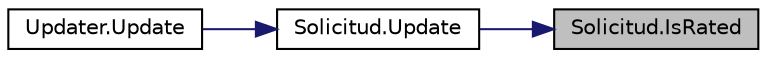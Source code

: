 digraph "Solicitud.IsRated"
{
 // INTERACTIVE_SVG=YES
 // LATEX_PDF_SIZE
  edge [fontname="Helvetica",fontsize="10",labelfontname="Helvetica",labelfontsize="10"];
  node [fontname="Helvetica",fontsize="10",shape=record];
  rankdir="RL";
  Node1 [label="Solicitud.IsRated",height=0.2,width=0.4,color="black", fillcolor="grey75", style="filled", fontcolor="black",tooltip="Método para conocer si una oferta fue calificada"];
  Node1 -> Node2 [dir="back",color="midnightblue",fontsize="10",style="solid",fontname="Helvetica"];
  Node2 [label="Solicitud.Update",height=0.2,width=0.4,color="black", fillcolor="white", style="filled",URL="$classSolicitud.html#a1c7e7e17d1549d2b6618a14a6b4e2c5d",tooltip="Método para actualizar una calificación en caso que se haga dentro del plazo. Si excede la fecha lími..."];
  Node2 -> Node3 [dir="back",color="midnightblue",fontsize="10",style="solid",fontname="Helvetica"];
  Node3 [label="Updater.Update",height=0.2,width=0.4,color="black", fillcolor="white", style="filled",URL="$classUpdater.html#a61857607a7e54b46cb298f2fe37705a1",tooltip=" "];
}

